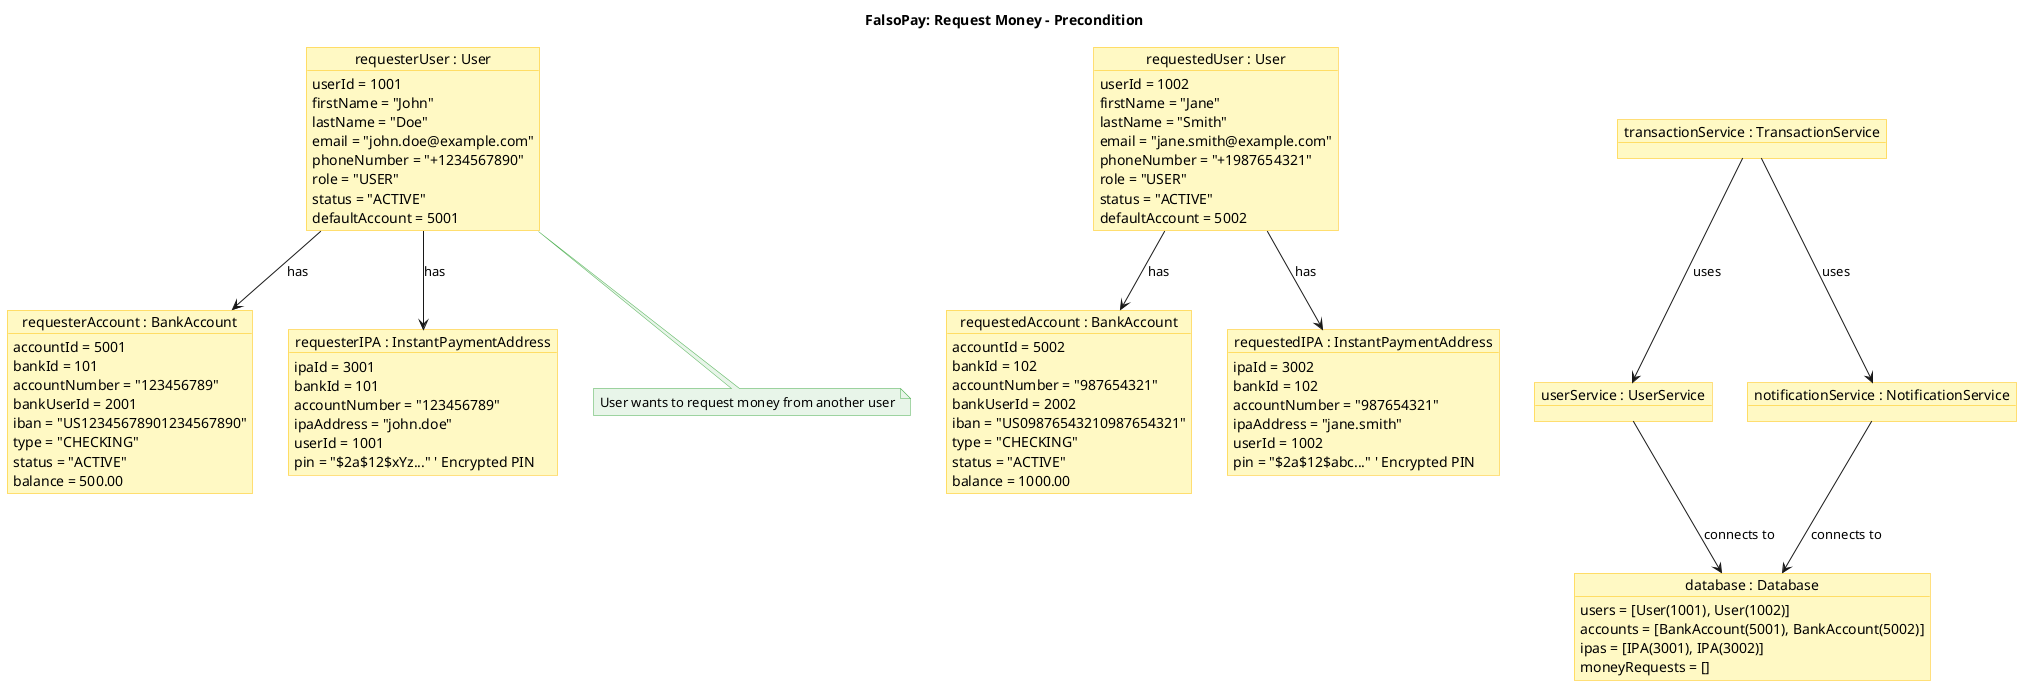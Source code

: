 @startuml Request-Money-Precondition

!define OBJECT_STYLE_FILL #FFF9C4
!define OBJECT_STYLE_BORDER #FFC107
!define OBJECT_STYLE_TEXT #000000

skinparam object {
    backgroundColor OBJECT_STYLE_FILL
    borderColor OBJECT_STYLE_BORDER
    fontColor OBJECT_STYLE_TEXT
}

skinparam note {
    backgroundColor #E8F5E9
    borderColor #4CAF50
    fontColor #000000
}

title "FalsoPay: Request Money - Precondition"

object "requesterUser : User" as requesterUser {
    userId = 1001
    firstName = "John"
    lastName = "Doe"
    email = "john.doe@example.com"
    phoneNumber = "+1234567890"
    role = "USER"
    status = "ACTIVE"
    defaultAccount = 5001
}

object "requestedUser : User" as requestedUser {
    userId = 1002
    firstName = "Jane"
    lastName = "Smith"
    email = "jane.smith@example.com"
    phoneNumber = "+1987654321"
    role = "USER"
    status = "ACTIVE"
    defaultAccount = 5002
}

object "requesterAccount : BankAccount" as requesterAccount {
    accountId = 5001
    bankId = 101
    accountNumber = "123456789"
    bankUserId = 2001
    iban = "US12345678901234567890"
    type = "CHECKING"
    status = "ACTIVE"
    balance = 500.00
}

object "requestedAccount : BankAccount" as requestedAccount {
    accountId = 5002
    bankId = 102
    accountNumber = "987654321"
    bankUserId = 2002
    iban = "US09876543210987654321"
    type = "CHECKING"
    status = "ACTIVE"
    balance = 1000.00
}

object "requesterIPA : InstantPaymentAddress" as requesterIPA {
    ipaId = 3001
    bankId = 101
    accountNumber = "123456789"
    ipaAddress = "john.doe"
    userId = 1001
    pin = "$2a$12$xYz..." ' Encrypted PIN
}

object "requestedIPA : InstantPaymentAddress" as requestedIPA {
    ipaId = 3002
    bankId = 102
    accountNumber = "987654321"
    ipaAddress = "jane.smith"
    userId = 1002
    pin = "$2a$12$abc..." ' Encrypted PIN
}

object "transactionService : TransactionService" as transactionService {
}

object "userService : UserService" as userService {
}

object "notificationService : NotificationService" as notificationService {
}

object "database : Database" as database {
    users = [User(1001), User(1002)]
    accounts = [BankAccount(5001), BankAccount(5002)]
    ipas = [IPA(3001), IPA(3002)]
    moneyRequests = []
}

note bottom of requesterUser
  User wants to request money from another user
end note

requesterUser --> requesterAccount : has
requestedUser --> requestedAccount : has
requesterUser --> requesterIPA : has
requestedUser --> requestedIPA : has
transactionService --> userService : uses
transactionService --> notificationService : uses
userService --> database : connects to
notificationService --> database : connects to

@enduml 